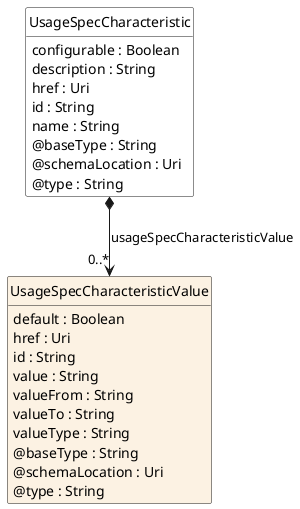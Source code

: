@startuml
hide circle
hide methods
hide stereotype
show <<Enumeration>> stereotype
skinparam class {
   BackgroundColor<<Enumeration>> #E6F5F7
   BackgroundColor<<Ref>> #FFFFE0
   BackgroundColor<<Pivot>> #FFFFFFF
   BackgroundColor<<SimpleType>> #E2F0DA
   BackgroundColor #FCF2E3
}

class UsageSpecCharacteristic <<Pivot>> {
    configurable : Boolean
    description : String
    href : Uri
    id : String
    name : String
    @baseType : String
    @schemaLocation : Uri
    @type : String
}

class UsageSpecCharacteristicValue  {
    default : Boolean
    href : Uri
    id : String
    value : String
    valueFrom : String
    valueTo : String
    valueType : String
    @baseType : String
    @schemaLocation : Uri
    @type : String
}

UsageSpecCharacteristic *-->  "0..*" UsageSpecCharacteristicValue : usageSpecCharacteristicValue

@enduml